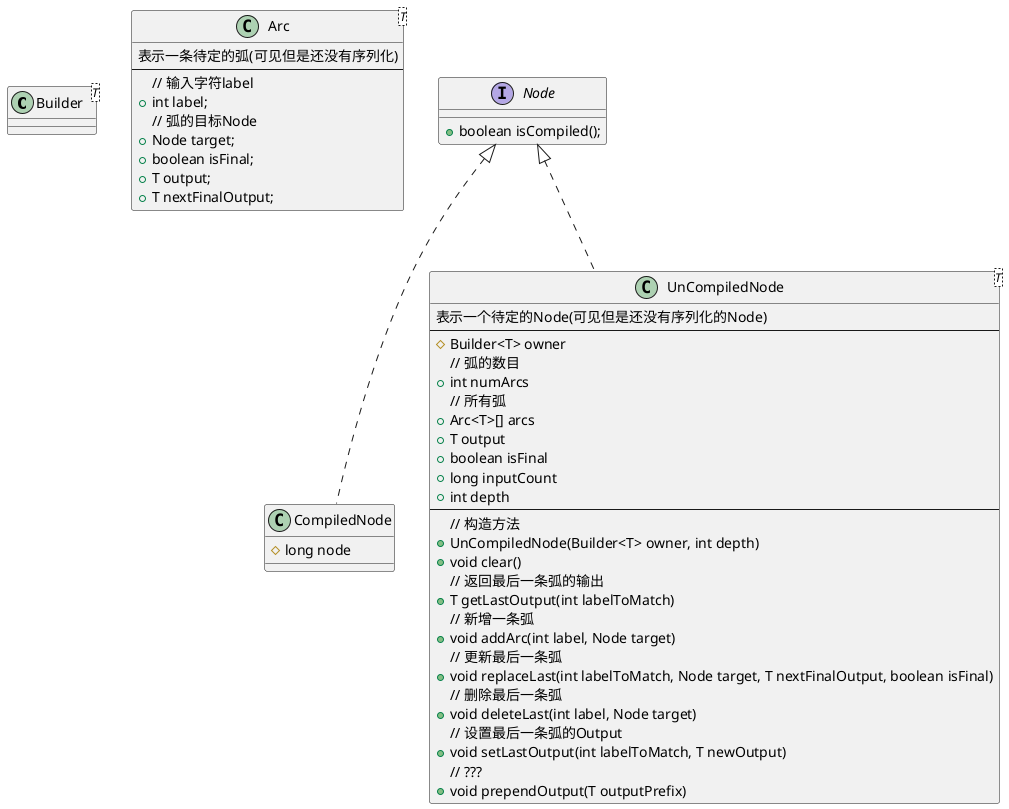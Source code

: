 @startuml

class Builder<T>{
}

class Arc<T>{
    表示一条待定的弧(可见但是还没有序列化)
    ----
    // 输入字符label
    +int label;
    // 弧的目标Node
    +Node target;
    +boolean isFinal;
    +T output;
    +T nextFinalOutput;
}

interface Node{
    +boolean isCompiled();
}

class CompiledNode implements Node{
    #long node
}

class UnCompiledNode<T> implements Node{
    表示一个待定的Node(可见但是还没有序列化的Node)
    --
    #Builder<T> owner
    // 弧的数目
    +int numArcs
    // 所有弧
    +Arc<T>[] arcs
    +T output
    +boolean isFinal
    +long inputCount
    +int depth
    ----
    // 构造方法
    +UnCompiledNode(Builder<T> owner, int depth)
    +void clear()
    // 返回最后一条弧的输出
    +T getLastOutput(int labelToMatch)
    // 新增一条弧
    +void addArc(int label, Node target)
    // 更新最后一条弧
    +void replaceLast(int labelToMatch, Node target, T nextFinalOutput, boolean isFinal)
    // 删除最后一条弧
    +void deleteLast(int label, Node target)
    // 设置最后一条弧的Output
    +void setLastOutput(int labelToMatch, T newOutput)
    // ???
    +void prependOutput(T outputPrefix)
}

@enduml